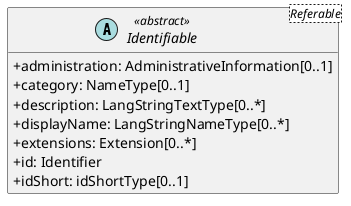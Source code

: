 @startuml
skinparam classAttributeIconSize 0
hide methods

abstract class Identifiable<Referable> <<abstract>> {
  +administration: AdministrativeInformation[0..1] 
  +category: NameType[0..1] 
  +description: LangStringTextType[0..*] 
  +displayName: LangStringNameType[0..*] 
  +extensions: Extension[0..*] 
  +id: Identifier 
  +idShort: idShortType[0..1] 
}
@enduml